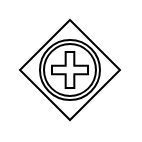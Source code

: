 <mxfile 
  version="25.0.2"
  >
  <diagram
    name="-"
    >
    <mxGraphModel
      grid="1" 
      gridSize="10" 
      guides="1" 
      tooltips="1" 
      connect="1" 
      arrows="1" 
      fold="1" 
      page="1" 
      pageScale="1" 
      pageWidth="1" 
      pageHeight="1" 
      math="0" 
      shadow="0"
      >
      <root>
        <mxCell
          id="page"
          />
        <mxCell
          id="root" 
          parent="page"
          />
        <mxCell
          style="verticalAlign=top;aspect=fixed;align=center;spacingLeft=5;spacingRight=5;spacingBottom=5;strokeColor=none;" 
          id="shape_" 
          parent="root" 
          value=" " 
          vertex="1"
          >
          <mxGeometry
            as="geometry" 
            width="70" 
            height="70" 
            x="0" 
            y="0"
            />
          </mxCell>
        <mxCell
          style="points=[[0.25,0.25,0],[0.5,0,0],[0.75,0.25,0],[1,0.5,0],[0.75,0.75,0],[0.5,1,0],[0.25,0.75,0],[0,0.5,0]];shape=mxgraph.bpmn.gateway2;html=1;verticalLabelPosition=bottom;labelBackgroundColor=#ffffff;verticalAlign=top;align=center;perimeter=rhombusPerimeter;outlineConnect=0;outline=boundInt;symbol=parallelMultiple;" 
          id="parallel_multiple_boundary_interrupting_" 
          parent="shape_" 
          value=" " 
          vertex="1"
          >
          <mxGeometry
            width="50" 
            height="50" 
            as="geometry" 
            x="10" 
            y="10"
            />
          </mxCell>
        </root>
      </mxGraphModel>
    </diagram>
  </mxfile>